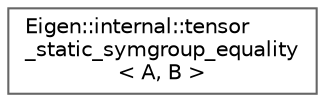 digraph "类继承关系图"
{
 // LATEX_PDF_SIZE
  bgcolor="transparent";
  edge [fontname=Helvetica,fontsize=10,labelfontname=Helvetica,labelfontsize=10];
  node [fontname=Helvetica,fontsize=10,shape=box,height=0.2,width=0.4];
  rankdir="LR";
  Node0 [id="Node000000",label="Eigen::internal::tensor\l_static_symgroup_equality\l\< A, B \>",height=0.2,width=0.4,color="grey40", fillcolor="white", style="filled",URL="$struct_eigen_1_1internal_1_1tensor__static__symgroup__equality.html",tooltip=" "];
}

